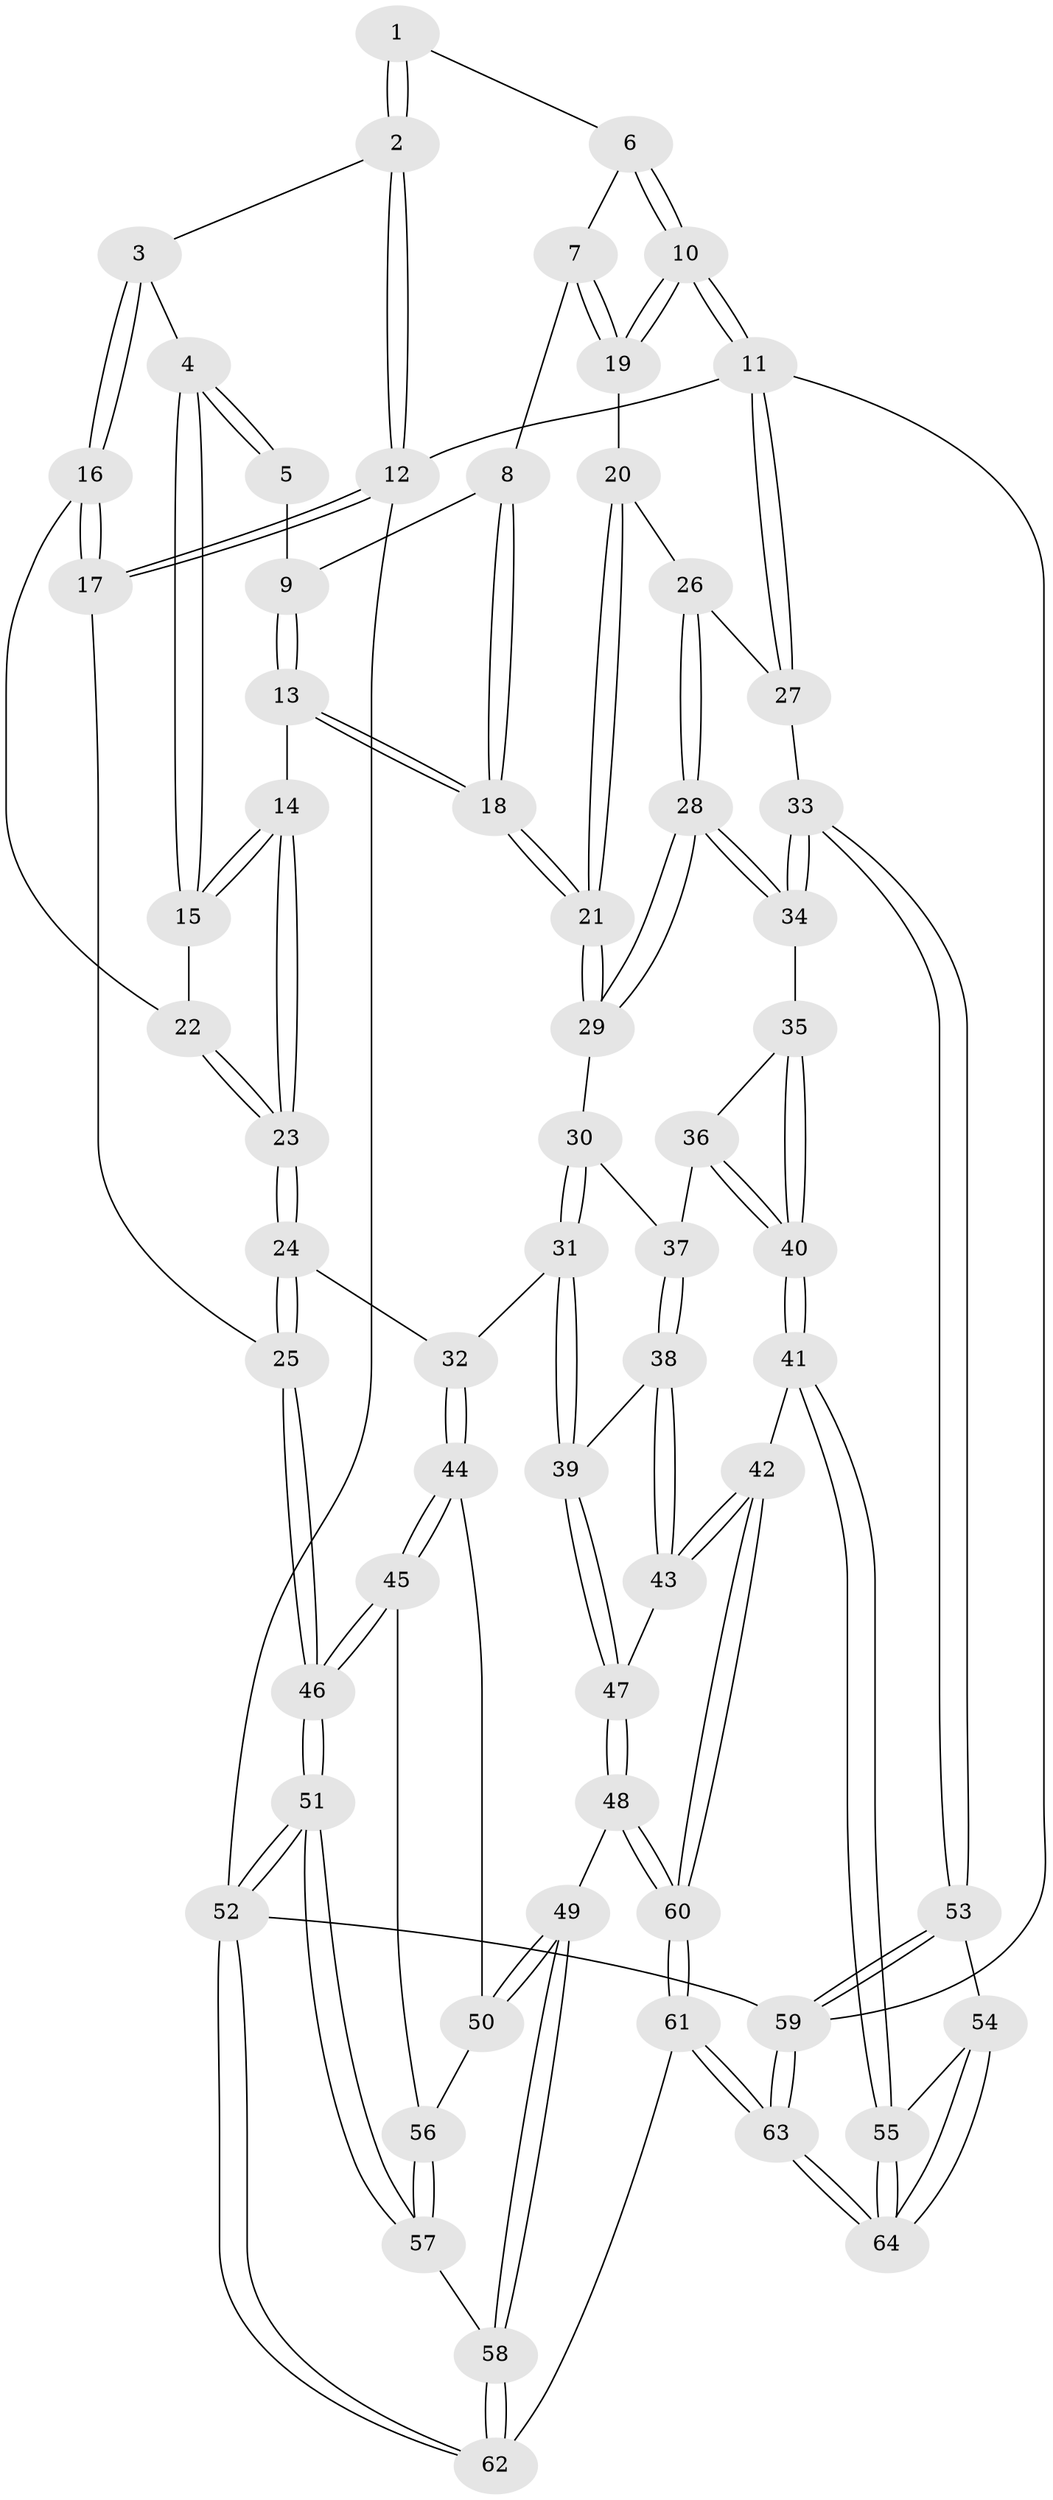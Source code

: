 // coarse degree distribution, {3: 0.08108108108108109, 6: 0.10810810810810811, 4: 0.5135135135135135, 5: 0.2702702702702703, 7: 0.02702702702702703}
// Generated by graph-tools (version 1.1) at 2025/52/02/27/25 19:52:38]
// undirected, 64 vertices, 157 edges
graph export_dot {
graph [start="1"]
  node [color=gray90,style=filled];
  1 [pos="+0.4409403287801835+0"];
  2 [pos="+0.12355407529481245+0"];
  3 [pos="+0.1784424760935452+0.04150481775782684"];
  4 [pos="+0.311918434131105+0.18215601748440963"];
  5 [pos="+0.43793642034509184+0.0716894784047237"];
  6 [pos="+0.6995802637584354+0"];
  7 [pos="+0.696344647019233+0.07944343737323989"];
  8 [pos="+0.6225263524110425+0.1406670752141486"];
  9 [pos="+0.4562256748552426+0.11160138842372462"];
  10 [pos="+1+0"];
  11 [pos="+1+0"];
  12 [pos="+0+0"];
  13 [pos="+0.45955448711506164+0.31731713341320184"];
  14 [pos="+0.38657000473551484+0.3028453923802522"];
  15 [pos="+0.3452184171066638+0.26297068718382793"];
  16 [pos="+0.10668677775443758+0.25730983149114434"];
  17 [pos="+0+0.399186576039703"];
  18 [pos="+0.4787036971882289+0.3275419727250392"];
  19 [pos="+0.7996789656184793+0.23666727356830675"];
  20 [pos="+0.8012290832134824+0.24039910304118034"];
  21 [pos="+0.4852795102303914+0.3374246378377551"];
  22 [pos="+0.15564865456067759+0.2827724513377627"];
  23 [pos="+0.23381483635496492+0.43878697310208997"];
  24 [pos="+0.23203061350796036+0.44311497267003563"];
  25 [pos="+0+0.49256648379061546"];
  26 [pos="+0.8141362537644611+0.25869206006597656"];
  27 [pos="+1+0"];
  28 [pos="+0.8543040046605996+0.46188845471289053"];
  29 [pos="+0.5345195576664439+0.45418095948839576"];
  30 [pos="+0.5338082044339568+0.45573617580981884"];
  31 [pos="+0.3746999534488884+0.5964843056612618"];
  32 [pos="+0.3125237564908465+0.6158773667679734"];
  33 [pos="+1+0.578823648504249"];
  34 [pos="+0.9294687490631468+0.5311760511593155"];
  35 [pos="+0.9168148892943385+0.5419036479949476"];
  36 [pos="+0.6032853746066872+0.6529300387562127"];
  37 [pos="+0.5958842020294631+0.6500003676554125"];
  38 [pos="+0.5452869069244841+0.7031128150109431"];
  39 [pos="+0.5017728616892969+0.7150460148662074"];
  40 [pos="+0.7109816830047581+0.7679696163226429"];
  41 [pos="+0.6932051262345267+0.8377337683040033"];
  42 [pos="+0.6880950841673115+0.839888645984891"];
  43 [pos="+0.6191334841095195+0.8149595043170954"];
  44 [pos="+0.2861300656393598+0.6515051808314252"];
  45 [pos="+0+0.6752832329306742"];
  46 [pos="+0+0.6577601519790307"];
  47 [pos="+0.4643100394963248+0.8274179393000356"];
  48 [pos="+0.4478620427308987+0.8421901018118376"];
  49 [pos="+0.35510842019642674+0.812640129733049"];
  50 [pos="+0.3024319565410022+0.7267221247842638"];
  51 [pos="+0+1"];
  52 [pos="+0+1"];
  53 [pos="+1+0.6219460668563344"];
  54 [pos="+1+0.6948528980825622"];
  55 [pos="+0.7532198407749219+0.8737281831823608"];
  56 [pos="+0.18440673961864903+0.8484288306628048"];
  57 [pos="+0.1903036336900735+0.8963595875294343"];
  58 [pos="+0.2742719096328819+0.937743988874567"];
  59 [pos="+1+1"];
  60 [pos="+0.5180204142618994+1"];
  61 [pos="+0.5091566771592827+1"];
  62 [pos="+0.3437759593948858+1"];
  63 [pos="+1+1"];
  64 [pos="+0.8103091087076577+0.9417315325533264"];
  1 -- 2;
  1 -- 2;
  1 -- 6;
  2 -- 3;
  2 -- 12;
  2 -- 12;
  3 -- 4;
  3 -- 16;
  3 -- 16;
  4 -- 5;
  4 -- 5;
  4 -- 15;
  4 -- 15;
  5 -- 9;
  6 -- 7;
  6 -- 10;
  6 -- 10;
  7 -- 8;
  7 -- 19;
  7 -- 19;
  8 -- 9;
  8 -- 18;
  8 -- 18;
  9 -- 13;
  9 -- 13;
  10 -- 11;
  10 -- 11;
  10 -- 19;
  10 -- 19;
  11 -- 12;
  11 -- 27;
  11 -- 27;
  11 -- 59;
  12 -- 17;
  12 -- 17;
  12 -- 52;
  13 -- 14;
  13 -- 18;
  13 -- 18;
  14 -- 15;
  14 -- 15;
  14 -- 23;
  14 -- 23;
  15 -- 22;
  16 -- 17;
  16 -- 17;
  16 -- 22;
  17 -- 25;
  18 -- 21;
  18 -- 21;
  19 -- 20;
  20 -- 21;
  20 -- 21;
  20 -- 26;
  21 -- 29;
  21 -- 29;
  22 -- 23;
  22 -- 23;
  23 -- 24;
  23 -- 24;
  24 -- 25;
  24 -- 25;
  24 -- 32;
  25 -- 46;
  25 -- 46;
  26 -- 27;
  26 -- 28;
  26 -- 28;
  27 -- 33;
  28 -- 29;
  28 -- 29;
  28 -- 34;
  28 -- 34;
  29 -- 30;
  30 -- 31;
  30 -- 31;
  30 -- 37;
  31 -- 32;
  31 -- 39;
  31 -- 39;
  32 -- 44;
  32 -- 44;
  33 -- 34;
  33 -- 34;
  33 -- 53;
  33 -- 53;
  34 -- 35;
  35 -- 36;
  35 -- 40;
  35 -- 40;
  36 -- 37;
  36 -- 40;
  36 -- 40;
  37 -- 38;
  37 -- 38;
  38 -- 39;
  38 -- 43;
  38 -- 43;
  39 -- 47;
  39 -- 47;
  40 -- 41;
  40 -- 41;
  41 -- 42;
  41 -- 55;
  41 -- 55;
  42 -- 43;
  42 -- 43;
  42 -- 60;
  42 -- 60;
  43 -- 47;
  44 -- 45;
  44 -- 45;
  44 -- 50;
  45 -- 46;
  45 -- 46;
  45 -- 56;
  46 -- 51;
  46 -- 51;
  47 -- 48;
  47 -- 48;
  48 -- 49;
  48 -- 60;
  48 -- 60;
  49 -- 50;
  49 -- 50;
  49 -- 58;
  49 -- 58;
  50 -- 56;
  51 -- 52;
  51 -- 52;
  51 -- 57;
  51 -- 57;
  52 -- 62;
  52 -- 62;
  52 -- 59;
  53 -- 54;
  53 -- 59;
  53 -- 59;
  54 -- 55;
  54 -- 64;
  54 -- 64;
  55 -- 64;
  55 -- 64;
  56 -- 57;
  56 -- 57;
  57 -- 58;
  58 -- 62;
  58 -- 62;
  59 -- 63;
  59 -- 63;
  60 -- 61;
  60 -- 61;
  61 -- 62;
  61 -- 63;
  61 -- 63;
  63 -- 64;
  63 -- 64;
}
